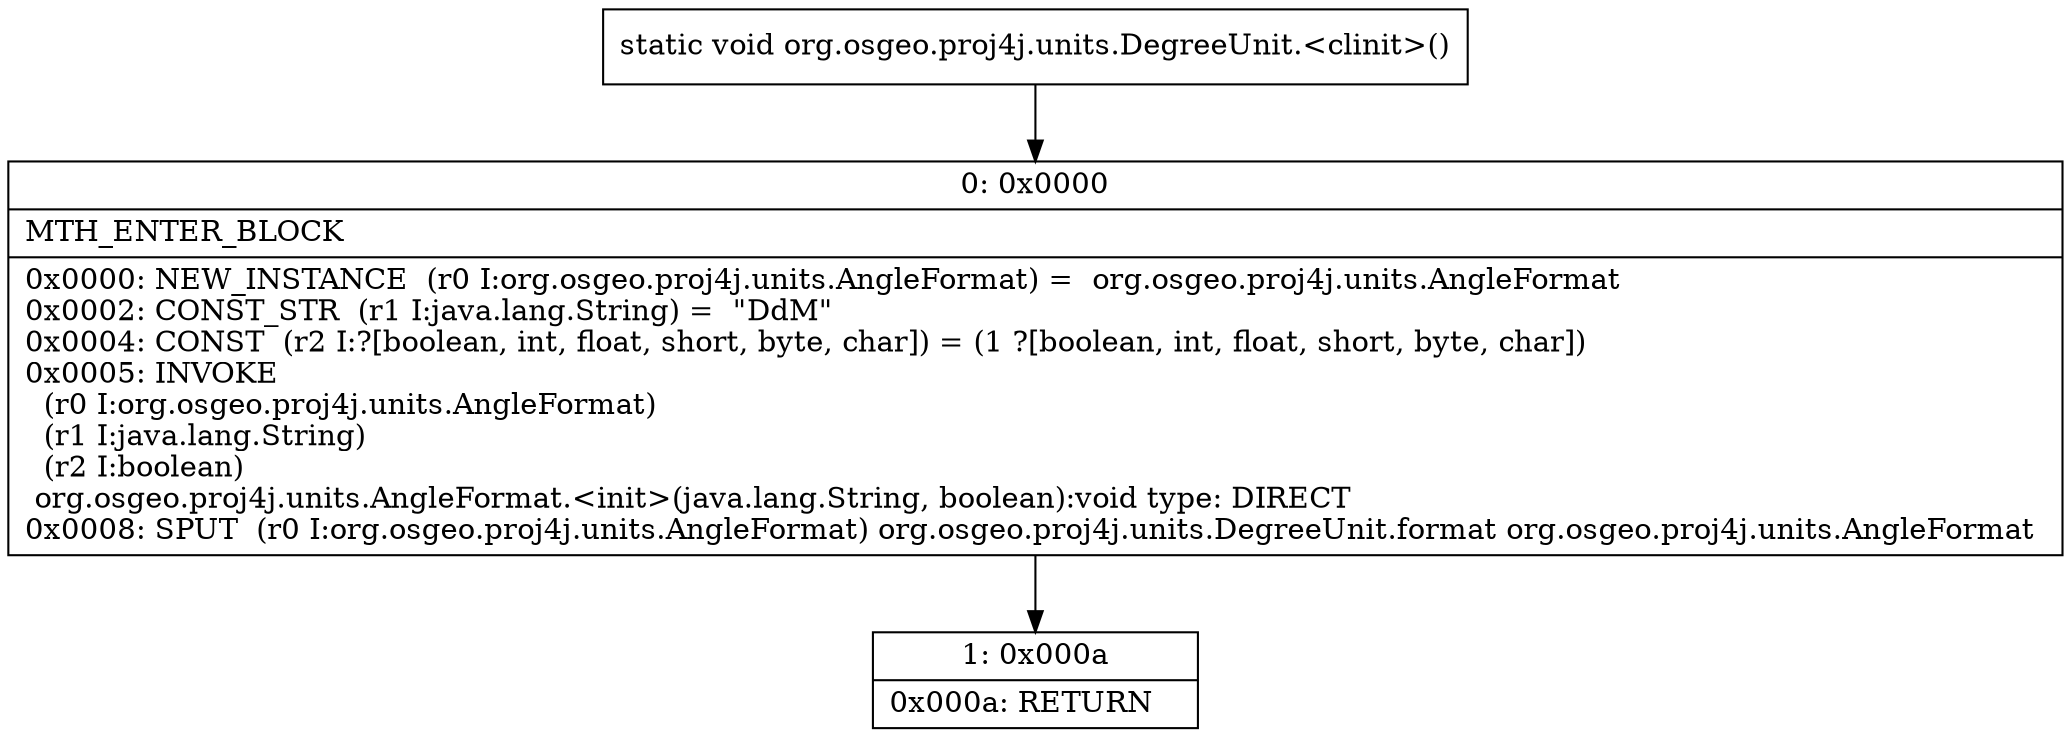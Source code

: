digraph "CFG fororg.osgeo.proj4j.units.DegreeUnit.\<clinit\>()V" {
Node_0 [shape=record,label="{0\:\ 0x0000|MTH_ENTER_BLOCK\l|0x0000: NEW_INSTANCE  (r0 I:org.osgeo.proj4j.units.AngleFormat) =  org.osgeo.proj4j.units.AngleFormat \l0x0002: CONST_STR  (r1 I:java.lang.String) =  \"DdM\" \l0x0004: CONST  (r2 I:?[boolean, int, float, short, byte, char]) = (1 ?[boolean, int, float, short, byte, char]) \l0x0005: INVOKE  \l  (r0 I:org.osgeo.proj4j.units.AngleFormat)\l  (r1 I:java.lang.String)\l  (r2 I:boolean)\l org.osgeo.proj4j.units.AngleFormat.\<init\>(java.lang.String, boolean):void type: DIRECT \l0x0008: SPUT  (r0 I:org.osgeo.proj4j.units.AngleFormat) org.osgeo.proj4j.units.DegreeUnit.format org.osgeo.proj4j.units.AngleFormat \l}"];
Node_1 [shape=record,label="{1\:\ 0x000a|0x000a: RETURN   \l}"];
MethodNode[shape=record,label="{static void org.osgeo.proj4j.units.DegreeUnit.\<clinit\>() }"];
MethodNode -> Node_0;
Node_0 -> Node_1;
}

